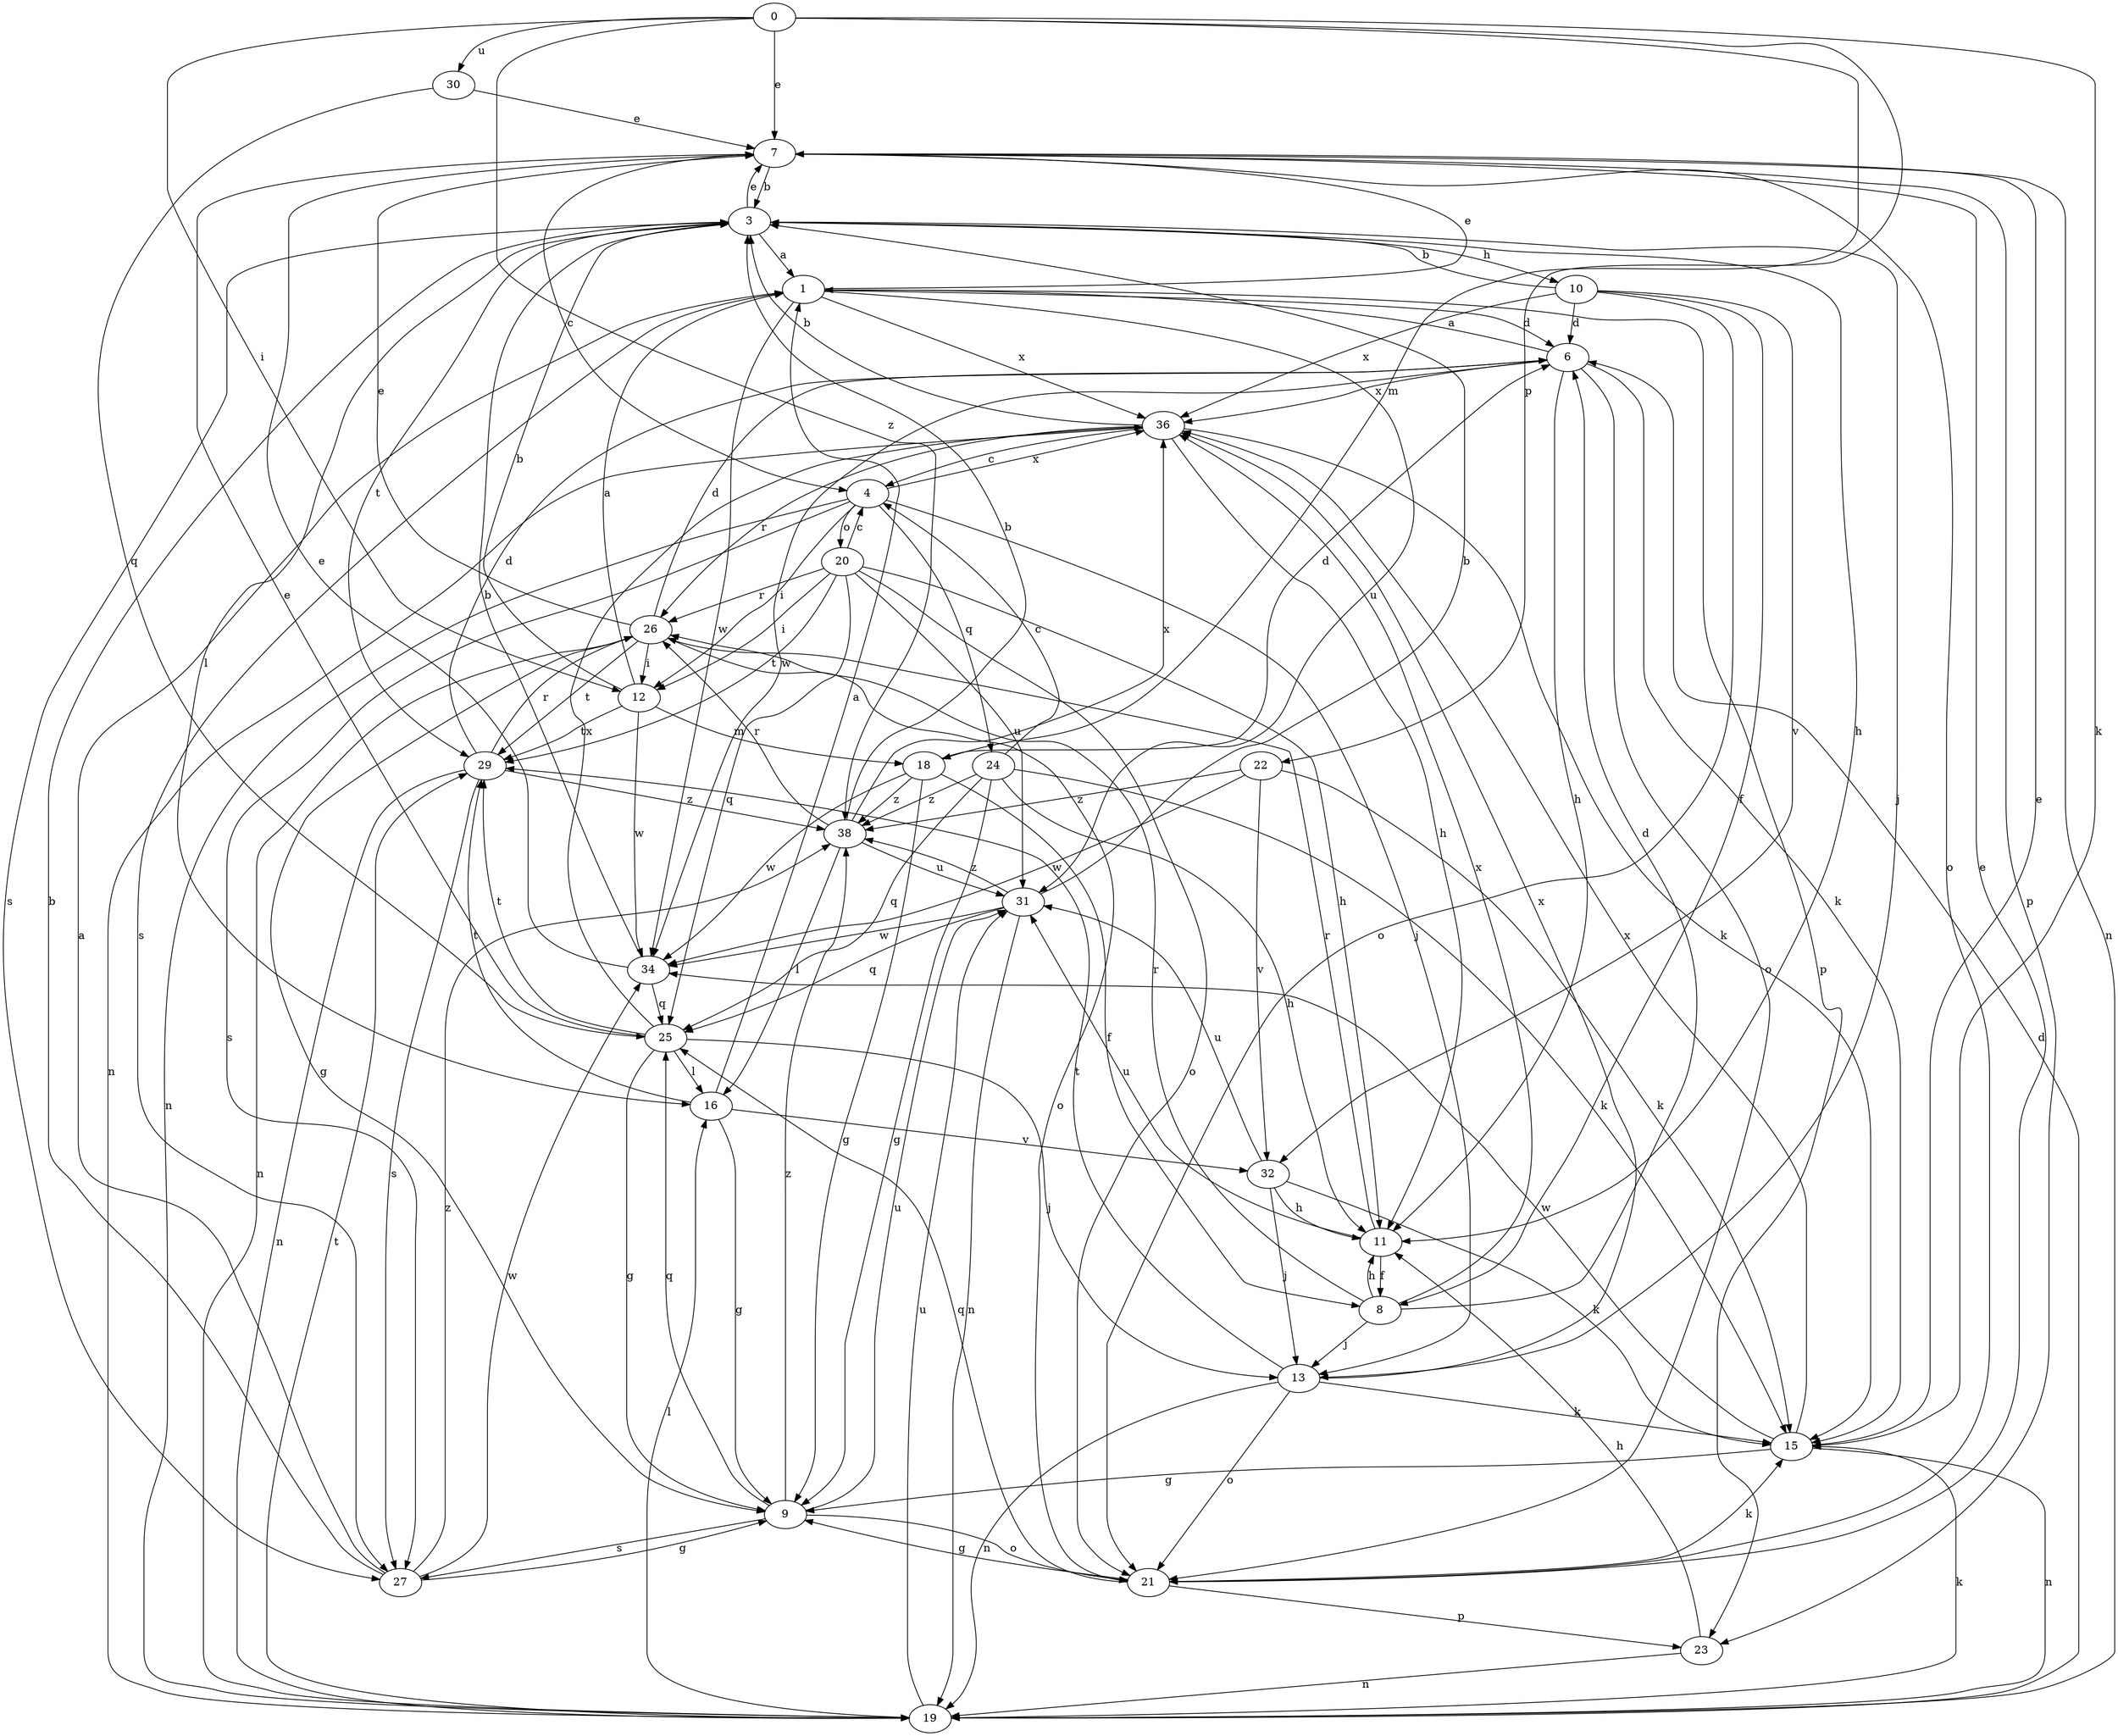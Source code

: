 strict digraph  {
0;
1;
3;
4;
6;
7;
8;
9;
10;
11;
12;
13;
15;
16;
18;
19;
20;
21;
22;
23;
24;
25;
26;
27;
29;
30;
31;
32;
34;
36;
38;
0 -> 7  [label=e];
0 -> 12  [label=i];
0 -> 15  [label=k];
0 -> 18  [label=m];
0 -> 22  [label=p];
0 -> 30  [label=u];
0 -> 38  [label=z];
1 -> 6  [label=d];
1 -> 7  [label=e];
1 -> 23  [label=p];
1 -> 27  [label=s];
1 -> 31  [label=u];
1 -> 34  [label=w];
1 -> 36  [label=x];
3 -> 1  [label=a];
3 -> 7  [label=e];
3 -> 10  [label=h];
3 -> 11  [label=h];
3 -> 13  [label=j];
3 -> 16  [label=l];
3 -> 27  [label=s];
3 -> 29  [label=t];
4 -> 12  [label=i];
4 -> 13  [label=j];
4 -> 19  [label=n];
4 -> 20  [label=o];
4 -> 24  [label=q];
4 -> 27  [label=s];
4 -> 36  [label=x];
6 -> 1  [label=a];
6 -> 11  [label=h];
6 -> 15  [label=k];
6 -> 21  [label=o];
6 -> 34  [label=w];
6 -> 36  [label=x];
7 -> 3  [label=b];
7 -> 4  [label=c];
7 -> 19  [label=n];
7 -> 21  [label=o];
7 -> 23  [label=p];
8 -> 6  [label=d];
8 -> 11  [label=h];
8 -> 13  [label=j];
8 -> 26  [label=r];
8 -> 36  [label=x];
9 -> 21  [label=o];
9 -> 25  [label=q];
9 -> 27  [label=s];
9 -> 31  [label=u];
9 -> 38  [label=z];
10 -> 3  [label=b];
10 -> 6  [label=d];
10 -> 8  [label=f];
10 -> 21  [label=o];
10 -> 32  [label=v];
10 -> 36  [label=x];
11 -> 8  [label=f];
11 -> 26  [label=r];
11 -> 31  [label=u];
12 -> 1  [label=a];
12 -> 3  [label=b];
12 -> 18  [label=m];
12 -> 29  [label=t];
12 -> 34  [label=w];
13 -> 15  [label=k];
13 -> 19  [label=n];
13 -> 21  [label=o];
13 -> 29  [label=t];
13 -> 36  [label=x];
15 -> 7  [label=e];
15 -> 9  [label=g];
15 -> 19  [label=n];
15 -> 34  [label=w];
15 -> 36  [label=x];
16 -> 1  [label=a];
16 -> 9  [label=g];
16 -> 29  [label=t];
16 -> 32  [label=v];
18 -> 6  [label=d];
18 -> 8  [label=f];
18 -> 9  [label=g];
18 -> 34  [label=w];
18 -> 38  [label=z];
19 -> 6  [label=d];
19 -> 15  [label=k];
19 -> 16  [label=l];
19 -> 29  [label=t];
19 -> 31  [label=u];
20 -> 4  [label=c];
20 -> 11  [label=h];
20 -> 12  [label=i];
20 -> 21  [label=o];
20 -> 25  [label=q];
20 -> 26  [label=r];
20 -> 29  [label=t];
20 -> 31  [label=u];
21 -> 7  [label=e];
21 -> 9  [label=g];
21 -> 15  [label=k];
21 -> 23  [label=p];
21 -> 25  [label=q];
22 -> 15  [label=k];
22 -> 32  [label=v];
22 -> 34  [label=w];
22 -> 38  [label=z];
23 -> 11  [label=h];
23 -> 19  [label=n];
24 -> 4  [label=c];
24 -> 9  [label=g];
24 -> 11  [label=h];
24 -> 15  [label=k];
24 -> 25  [label=q];
24 -> 38  [label=z];
25 -> 7  [label=e];
25 -> 9  [label=g];
25 -> 13  [label=j];
25 -> 16  [label=l];
25 -> 29  [label=t];
25 -> 36  [label=x];
26 -> 6  [label=d];
26 -> 7  [label=e];
26 -> 9  [label=g];
26 -> 12  [label=i];
26 -> 19  [label=n];
26 -> 21  [label=o];
26 -> 29  [label=t];
27 -> 1  [label=a];
27 -> 3  [label=b];
27 -> 9  [label=g];
27 -> 34  [label=w];
27 -> 38  [label=z];
29 -> 6  [label=d];
29 -> 19  [label=n];
29 -> 26  [label=r];
29 -> 27  [label=s];
29 -> 38  [label=z];
30 -> 7  [label=e];
30 -> 25  [label=q];
31 -> 3  [label=b];
31 -> 19  [label=n];
31 -> 25  [label=q];
31 -> 34  [label=w];
31 -> 38  [label=z];
32 -> 11  [label=h];
32 -> 13  [label=j];
32 -> 15  [label=k];
32 -> 31  [label=u];
34 -> 3  [label=b];
34 -> 7  [label=e];
34 -> 25  [label=q];
36 -> 3  [label=b];
36 -> 4  [label=c];
36 -> 11  [label=h];
36 -> 15  [label=k];
36 -> 19  [label=n];
36 -> 26  [label=r];
38 -> 3  [label=b];
38 -> 16  [label=l];
38 -> 26  [label=r];
38 -> 31  [label=u];
38 -> 36  [label=x];
}
